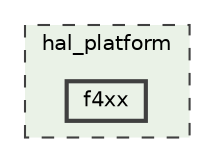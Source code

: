 digraph "hal_platform/f4xx"
{
 // INTERACTIVE_SVG=YES
 // LATEX_PDF_SIZE
  bgcolor="transparent";
  edge [fontname=Helvetica,fontsize=10,labelfontname=Helvetica,labelfontsize=10];
  node [fontname=Helvetica,fontsize=10,shape=box,height=0.2,width=0.4];
  compound=true
  subgraph clusterdir_7da9fa3e46f3496e22e0d53e72e5a458 {
    graph [ bgcolor="#eaf2e7", pencolor="grey25", label="hal_platform", fontname=Helvetica,fontsize=10 style="filled,dashed", URL="dir_7da9fa3e46f3496e22e0d53e72e5a458.html",tooltip=""]
  dir_69912b4012e9148154fd04a54a84b30d [label="f4xx", fillcolor="#eaf2e7", color="grey25", style="filled,bold", URL="dir_69912b4012e9148154fd04a54a84b30d.html",tooltip=""];
  }
}
